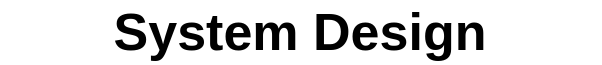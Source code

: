 <mxfile version="24.7.17">
  <diagram name="Page-1" id="APiDCbcTfxgMkEuQZego">
    <mxGraphModel dx="1434" dy="907" grid="1" gridSize="10" guides="1" tooltips="1" connect="1" arrows="1" fold="1" page="1" pageScale="1" pageWidth="1400" pageHeight="850" math="0" shadow="0">
      <root>
        <mxCell id="0" />
        <mxCell id="1" parent="0" />
        <mxCell id="X5MNx5FdLqa5jnQOdd_X-1" value="System Design" style="text;html=1;align=center;verticalAlign=middle;whiteSpace=wrap;rounded=0;fontStyle=1;fontSize=26;" vertex="1" parent="1">
          <mxGeometry x="70" y="50" width="300" height="30" as="geometry" />
        </mxCell>
      </root>
    </mxGraphModel>
  </diagram>
</mxfile>
